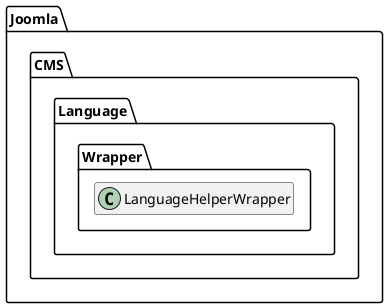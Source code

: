@startuml
set namespaceSeparator \\
hide members
hide << alias >> circle

class Joomla\\CMS\\Language\\Wrapper\\LanguageHelperWrapper
@enduml
